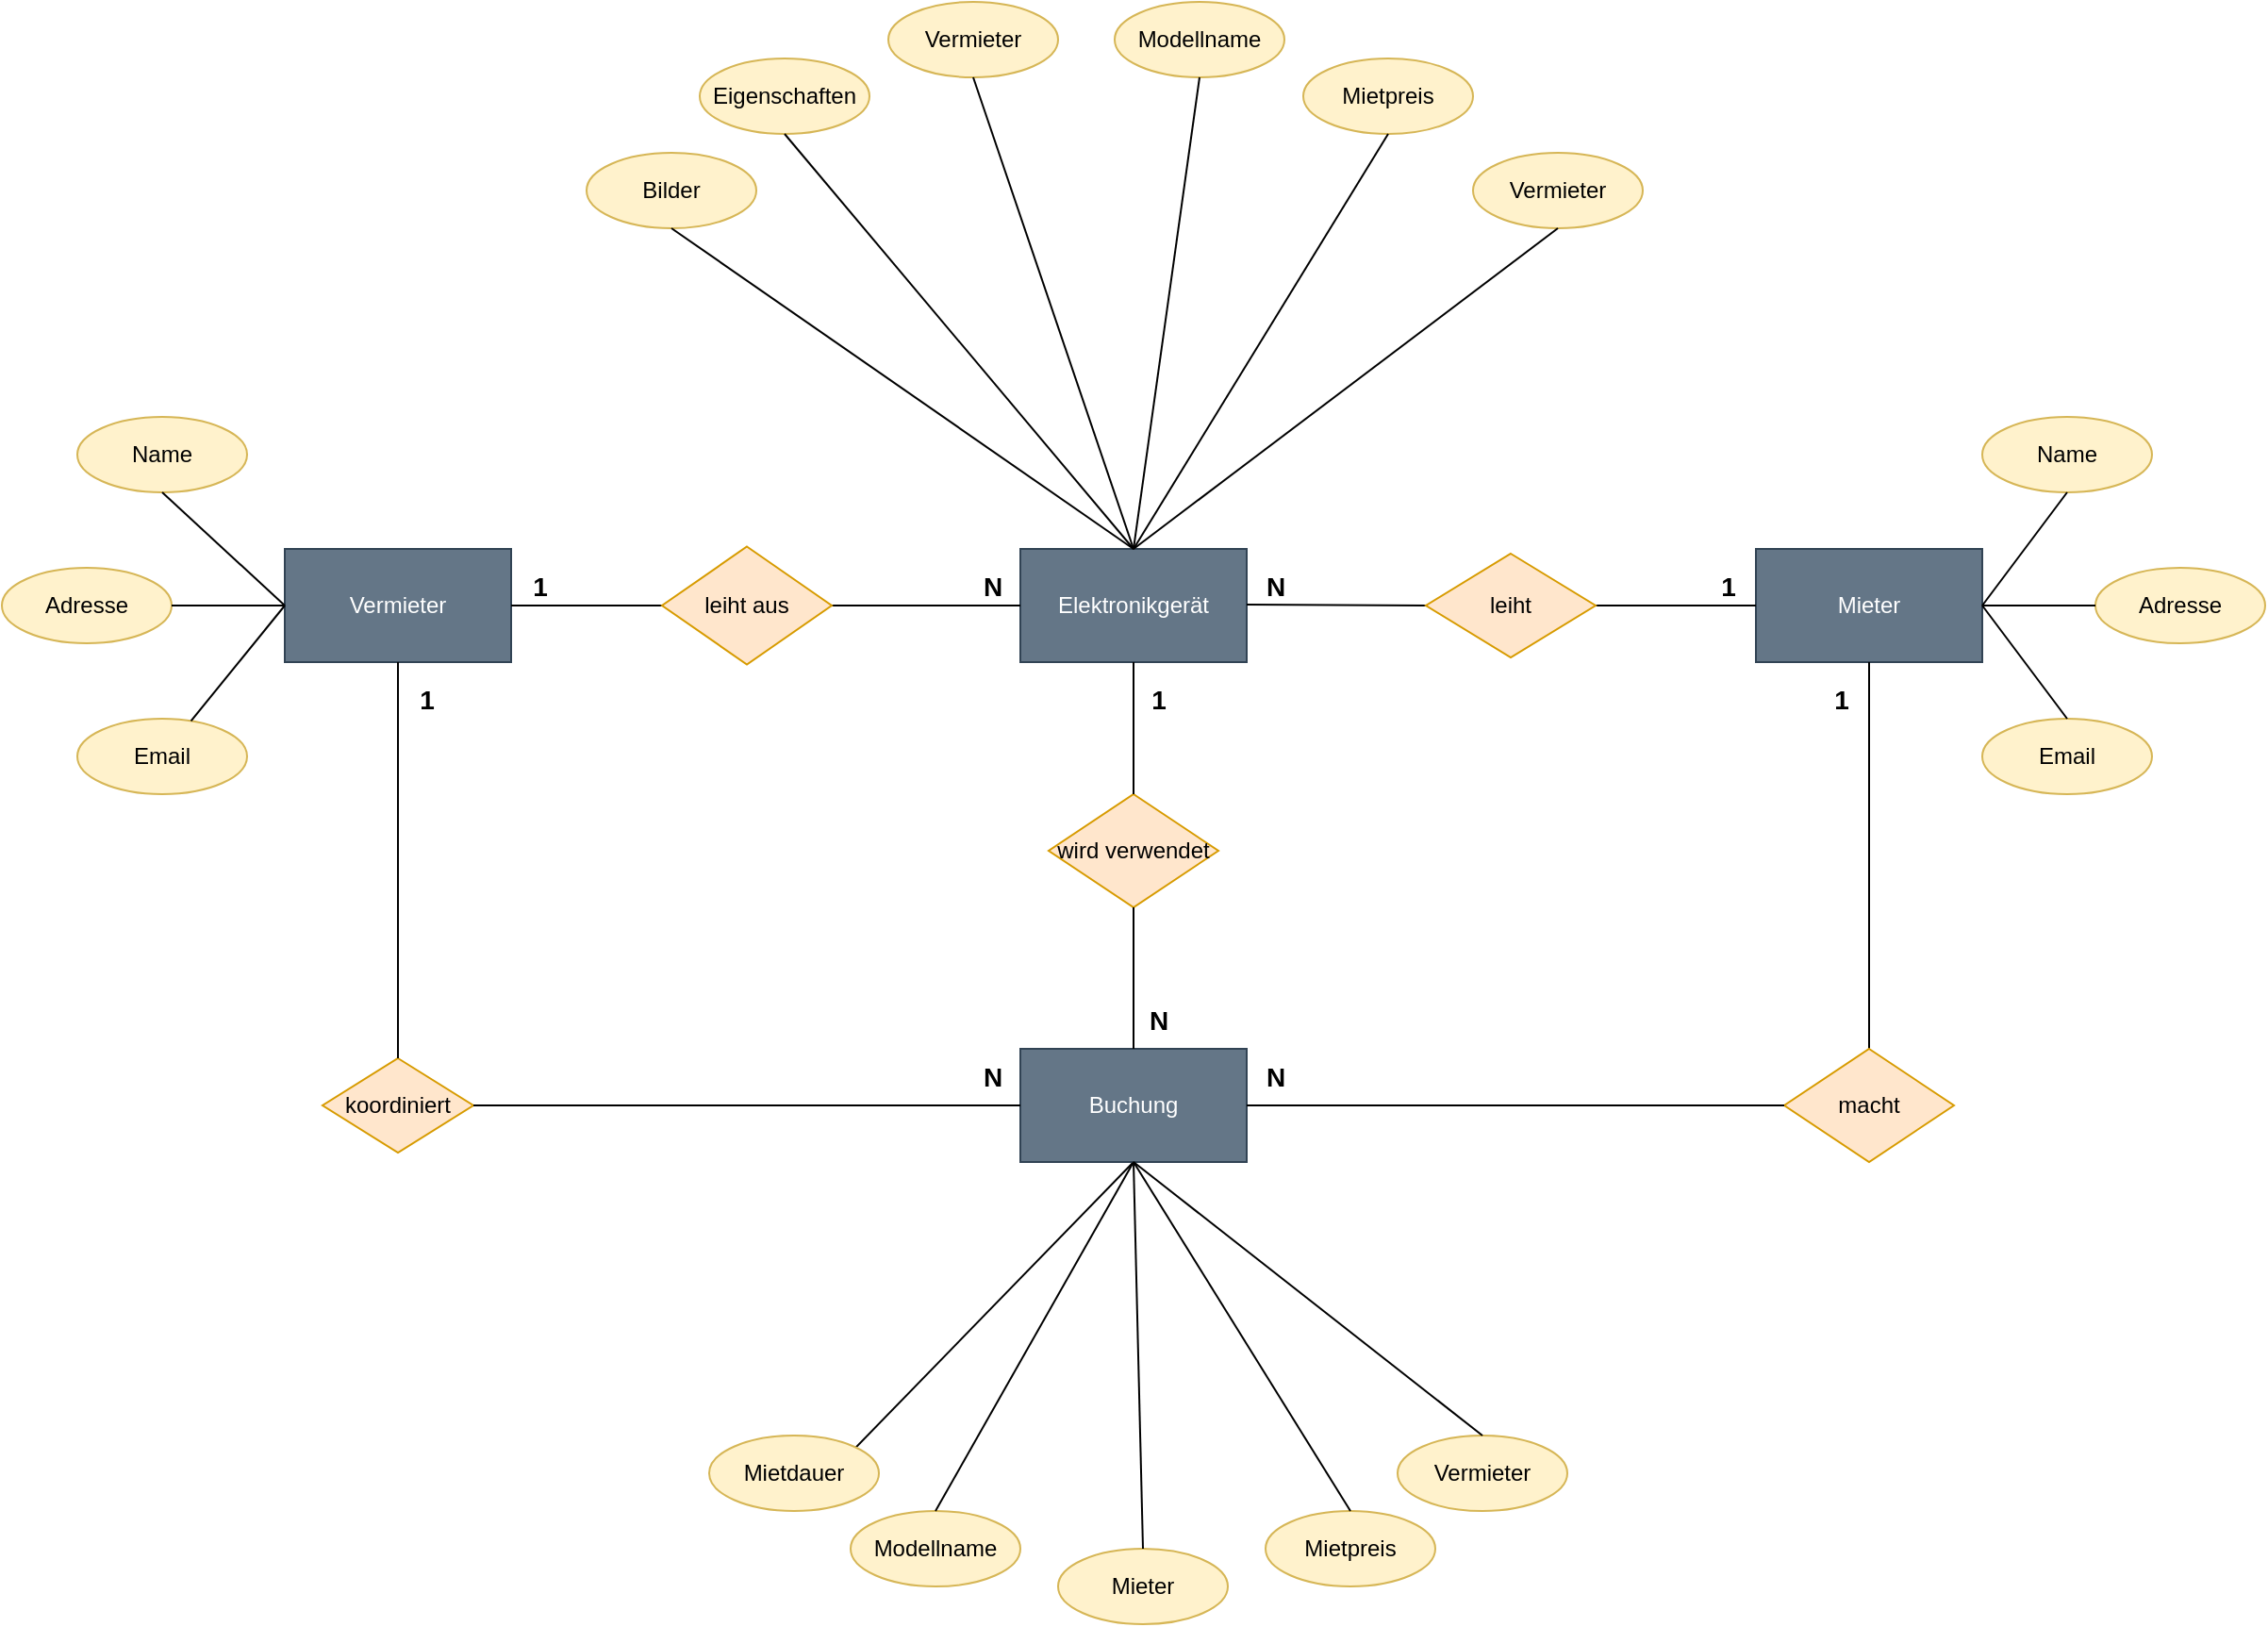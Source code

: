 <mxfile version="24.2.5" type="github">
  <diagram name="Seite-1" id="sf7AtgLrdprSRRGnxpYT">
    <mxGraphModel dx="2432" dy="878" grid="1" gridSize="10" guides="1" tooltips="1" connect="1" arrows="1" fold="1" page="1" pageScale="1" pageWidth="827" pageHeight="1169" math="0" shadow="0">
      <root>
        <mxCell id="0" />
        <mxCell id="1" parent="0" />
        <mxCell id="HqAzUA0z8fRsG4E1p8cJ-1" value="Vermieter" style="rounded=0;whiteSpace=wrap;html=1;fillColor=#647687;strokeColor=#314354;fontColor=#ffffff;" vertex="1" parent="1">
          <mxGeometry x="-50" y="320" width="120" height="60" as="geometry" />
        </mxCell>
        <mxCell id="HqAzUA0z8fRsG4E1p8cJ-2" value="Mieter" style="rounded=0;whiteSpace=wrap;html=1;fillColor=#647687;fontColor=#ffffff;strokeColor=#314354;" vertex="1" parent="1">
          <mxGeometry x="730" y="320" width="120" height="60" as="geometry" />
        </mxCell>
        <mxCell id="HqAzUA0z8fRsG4E1p8cJ-3" value="Elektronikgerät" style="rounded=0;whiteSpace=wrap;html=1;fillColor=#647687;fontColor=#ffffff;strokeColor=#314354;" vertex="1" parent="1">
          <mxGeometry x="340" y="320" width="120" height="60" as="geometry" />
        </mxCell>
        <mxCell id="HqAzUA0z8fRsG4E1p8cJ-5" value="" style="endArrow=none;html=1;rounded=0;exitX=1;exitY=0.5;exitDx=0;exitDy=0;entryX=0;entryY=0.5;entryDx=0;entryDy=0;entryPerimeter=0;" edge="1" parent="1" source="HqAzUA0z8fRsG4E1p8cJ-7" target="HqAzUA0z8fRsG4E1p8cJ-3">
          <mxGeometry width="50" height="50" relative="1" as="geometry">
            <mxPoint x="350" y="400" as="sourcePoint" />
            <mxPoint x="400" y="350" as="targetPoint" />
          </mxGeometry>
        </mxCell>
        <mxCell id="HqAzUA0z8fRsG4E1p8cJ-6" value="" style="endArrow=none;html=1;rounded=0;exitX=1;exitY=0.5;exitDx=0;exitDy=0;entryX=0;entryY=0.5;entryDx=0;entryDy=0;" edge="1" parent="1" source="HqAzUA0z8fRsG4E1p8cJ-9" target="HqAzUA0z8fRsG4E1p8cJ-2">
          <mxGeometry width="50" height="50" relative="1" as="geometry">
            <mxPoint x="460" y="349.5" as="sourcePoint" />
            <mxPoint x="640" y="349.5" as="targetPoint" />
          </mxGeometry>
        </mxCell>
        <mxCell id="HqAzUA0z8fRsG4E1p8cJ-8" value="" style="endArrow=none;html=1;rounded=0;exitX=1;exitY=0.5;exitDx=0;exitDy=0;entryX=0;entryY=0.5;entryDx=0;entryDy=0;entryPerimeter=0;" edge="1" parent="1" source="HqAzUA0z8fRsG4E1p8cJ-1" target="HqAzUA0z8fRsG4E1p8cJ-7">
          <mxGeometry width="50" height="50" relative="1" as="geometry">
            <mxPoint x="160" y="350" as="sourcePoint" />
            <mxPoint x="340" y="350" as="targetPoint" />
          </mxGeometry>
        </mxCell>
        <mxCell id="HqAzUA0z8fRsG4E1p8cJ-7" value="leiht aus" style="rhombus;whiteSpace=wrap;html=1;fillColor=#ffe6cc;strokeColor=#d79b00;" vertex="1" parent="1">
          <mxGeometry x="150" y="318.75" width="90" height="62.5" as="geometry" />
        </mxCell>
        <mxCell id="HqAzUA0z8fRsG4E1p8cJ-10" value="" style="endArrow=none;html=1;rounded=0;exitX=1;exitY=0.5;exitDx=0;exitDy=0;entryX=0;entryY=0.5;entryDx=0;entryDy=0;entryPerimeter=0;" edge="1" parent="1" target="HqAzUA0z8fRsG4E1p8cJ-9">
          <mxGeometry width="50" height="50" relative="1" as="geometry">
            <mxPoint x="460" y="349.5" as="sourcePoint" />
            <mxPoint x="640" y="349.5" as="targetPoint" />
          </mxGeometry>
        </mxCell>
        <mxCell id="HqAzUA0z8fRsG4E1p8cJ-9" value="leiht" style="rhombus;whiteSpace=wrap;html=1;fillColor=#ffe6cc;strokeColor=#d79b00;" vertex="1" parent="1">
          <mxGeometry x="555" y="322.5" width="90" height="55" as="geometry" />
        </mxCell>
        <mxCell id="HqAzUA0z8fRsG4E1p8cJ-11" value="Adresse" style="ellipse;whiteSpace=wrap;html=1;fillColor=#fff2cc;strokeColor=#d6b656;" vertex="1" parent="1">
          <mxGeometry x="-200" y="330" width="90" height="40" as="geometry" />
        </mxCell>
        <mxCell id="HqAzUA0z8fRsG4E1p8cJ-12" value="Name" style="ellipse;whiteSpace=wrap;html=1;fillColor=#fff2cc;strokeColor=#d6b656;" vertex="1" parent="1">
          <mxGeometry x="-160" y="250" width="90" height="40" as="geometry" />
        </mxCell>
        <mxCell id="HqAzUA0z8fRsG4E1p8cJ-13" value="Email" style="ellipse;whiteSpace=wrap;html=1;fillColor=#fff2cc;strokeColor=#d6b656;" vertex="1" parent="1">
          <mxGeometry x="-160" y="410" width="90" height="40" as="geometry" />
        </mxCell>
        <mxCell id="HqAzUA0z8fRsG4E1p8cJ-14" value="" style="endArrow=none;html=1;rounded=0;exitX=0.5;exitY=1;exitDx=0;exitDy=0;entryX=0;entryY=0.5;entryDx=0;entryDy=0;" edge="1" parent="1" source="HqAzUA0z8fRsG4E1p8cJ-12" target="HqAzUA0z8fRsG4E1p8cJ-1">
          <mxGeometry width="50" height="50" relative="1" as="geometry">
            <mxPoint x="-70" y="280" as="sourcePoint" />
            <mxPoint x="20" y="280" as="targetPoint" />
          </mxGeometry>
        </mxCell>
        <mxCell id="HqAzUA0z8fRsG4E1p8cJ-16" value="" style="endArrow=none;html=1;rounded=0;exitX=0;exitY=0.5;exitDx=0;exitDy=0;entryX=1;entryY=0.5;entryDx=0;entryDy=0;" edge="1" parent="1" source="HqAzUA0z8fRsG4E1p8cJ-1" target="HqAzUA0z8fRsG4E1p8cJ-11">
          <mxGeometry width="50" height="50" relative="1" as="geometry">
            <mxPoint x="-100" y="300" as="sourcePoint" />
            <mxPoint x="-40" y="360" as="targetPoint" />
          </mxGeometry>
        </mxCell>
        <mxCell id="HqAzUA0z8fRsG4E1p8cJ-17" value="" style="endArrow=none;html=1;rounded=0;exitX=0;exitY=0.5;exitDx=0;exitDy=0;" edge="1" parent="1" source="HqAzUA0z8fRsG4E1p8cJ-1" target="HqAzUA0z8fRsG4E1p8cJ-13">
          <mxGeometry width="50" height="50" relative="1" as="geometry">
            <mxPoint x="-40" y="360" as="sourcePoint" />
            <mxPoint x="-100" y="360" as="targetPoint" />
          </mxGeometry>
        </mxCell>
        <mxCell id="HqAzUA0z8fRsG4E1p8cJ-18" value="Mietpreis" style="ellipse;whiteSpace=wrap;html=1;fillColor=#fff2cc;strokeColor=#d6b656;" vertex="1" parent="1">
          <mxGeometry x="490" y="60" width="90" height="40" as="geometry" />
        </mxCell>
        <mxCell id="HqAzUA0z8fRsG4E1p8cJ-19" value="" style="endArrow=none;html=1;rounded=0;exitX=0.5;exitY=0;exitDx=0;exitDy=0;entryX=0.5;entryY=1;entryDx=0;entryDy=0;" edge="1" parent="1" source="HqAzUA0z8fRsG4E1p8cJ-3" target="HqAzUA0z8fRsG4E1p8cJ-18">
          <mxGeometry width="50" height="50" relative="1" as="geometry">
            <mxPoint x="444" y="220" as="sourcePoint" />
            <mxPoint x="384" y="220" as="targetPoint" />
          </mxGeometry>
        </mxCell>
        <mxCell id="HqAzUA0z8fRsG4E1p8cJ-20" value="" style="endArrow=none;html=1;rounded=0;exitX=0.5;exitY=1;exitDx=0;exitDy=0;entryX=0.5;entryY=1;entryDx=0;entryDy=0;" edge="1" parent="1" source="HqAzUA0z8fRsG4E1p8cJ-32" target="HqAzUA0z8fRsG4E1p8cJ-21">
          <mxGeometry width="50" height="50" relative="1" as="geometry">
            <mxPoint x="470" y="280" as="sourcePoint" />
            <mxPoint x="530" y="130" as="targetPoint" />
          </mxGeometry>
        </mxCell>
        <mxCell id="HqAzUA0z8fRsG4E1p8cJ-21" value="Mietdauer" style="ellipse;whiteSpace=wrap;html=1;fillColor=#fff2cc;strokeColor=#d6b656;" vertex="1" parent="1">
          <mxGeometry x="175" y="790" width="90" height="40" as="geometry" />
        </mxCell>
        <mxCell id="HqAzUA0z8fRsG4E1p8cJ-23" value="Modellname" style="ellipse;whiteSpace=wrap;html=1;fillColor=#fff2cc;strokeColor=#d6b656;" vertex="1" parent="1">
          <mxGeometry x="390" y="30" width="90" height="40" as="geometry" />
        </mxCell>
        <mxCell id="HqAzUA0z8fRsG4E1p8cJ-24" value="Vermieter" style="ellipse;whiteSpace=wrap;html=1;fillColor=#fff2cc;strokeColor=#d6b656;" vertex="1" parent="1">
          <mxGeometry x="270" y="30" width="90" height="40" as="geometry" />
        </mxCell>
        <mxCell id="HqAzUA0z8fRsG4E1p8cJ-25" value="Vermieter" style="ellipse;whiteSpace=wrap;html=1;fillColor=#fff2cc;strokeColor=#d6b656;" vertex="1" parent="1">
          <mxGeometry x="580" y="110" width="90" height="40" as="geometry" />
        </mxCell>
        <mxCell id="HqAzUA0z8fRsG4E1p8cJ-26" value="" style="endArrow=none;html=1;rounded=0;entryX=0.5;entryY=1;entryDx=0;entryDy=0;exitX=0.5;exitY=0;exitDx=0;exitDy=0;" edge="1" parent="1" source="HqAzUA0z8fRsG4E1p8cJ-3" target="HqAzUA0z8fRsG4E1p8cJ-23">
          <mxGeometry width="50" height="50" relative="1" as="geometry">
            <mxPoint x="310" y="290" as="sourcePoint" />
            <mxPoint x="410" y="100" as="targetPoint" />
          </mxGeometry>
        </mxCell>
        <mxCell id="HqAzUA0z8fRsG4E1p8cJ-27" value="" style="endArrow=none;html=1;rounded=0;entryX=0.5;entryY=1;entryDx=0;entryDy=0;exitX=0.5;exitY=0;exitDx=0;exitDy=0;" edge="1" parent="1" source="HqAzUA0z8fRsG4E1p8cJ-3" target="HqAzUA0z8fRsG4E1p8cJ-24">
          <mxGeometry width="50" height="50" relative="1" as="geometry">
            <mxPoint x="410" y="330" as="sourcePoint" />
            <mxPoint x="320" y="130" as="targetPoint" />
          </mxGeometry>
        </mxCell>
        <mxCell id="HqAzUA0z8fRsG4E1p8cJ-28" value="" style="endArrow=none;html=1;rounded=0;exitX=0.5;exitY=0;exitDx=0;exitDy=0;entryX=0.5;entryY=1;entryDx=0;entryDy=0;" edge="1" parent="1" source="HqAzUA0z8fRsG4E1p8cJ-3" target="HqAzUA0z8fRsG4E1p8cJ-25">
          <mxGeometry width="50" height="50" relative="1" as="geometry">
            <mxPoint x="410" y="330" as="sourcePoint" />
            <mxPoint x="495" y="130" as="targetPoint" />
          </mxGeometry>
        </mxCell>
        <mxCell id="HqAzUA0z8fRsG4E1p8cJ-30" value="Eigenschaften" style="ellipse;whiteSpace=wrap;html=1;fillColor=#fff2cc;strokeColor=#d6b656;" vertex="1" parent="1">
          <mxGeometry x="170" y="60" width="90" height="40" as="geometry" />
        </mxCell>
        <mxCell id="HqAzUA0z8fRsG4E1p8cJ-31" value="" style="endArrow=none;html=1;rounded=0;entryX=0.5;entryY=1;entryDx=0;entryDy=0;" edge="1" parent="1" target="HqAzUA0z8fRsG4E1p8cJ-30">
          <mxGeometry width="50" height="50" relative="1" as="geometry">
            <mxPoint x="400" y="320" as="sourcePoint" />
            <mxPoint x="255" y="130" as="targetPoint" />
          </mxGeometry>
        </mxCell>
        <mxCell id="HqAzUA0z8fRsG4E1p8cJ-32" value="Buchung" style="rounded=0;whiteSpace=wrap;html=1;fillColor=#647687;strokeColor=#314354;fontColor=#ffffff;" vertex="1" parent="1">
          <mxGeometry x="340" y="585" width="120" height="60" as="geometry" />
        </mxCell>
        <mxCell id="HqAzUA0z8fRsG4E1p8cJ-33" value="koordiniert" style="rhombus;whiteSpace=wrap;html=1;fillColor=#ffe6cc;strokeColor=#d79b00;" vertex="1" parent="1">
          <mxGeometry x="-30" y="590" width="80" height="50" as="geometry" />
        </mxCell>
        <mxCell id="HqAzUA0z8fRsG4E1p8cJ-34" value="wird verwendet" style="rhombus;whiteSpace=wrap;html=1;fillColor=#ffe6cc;strokeColor=#d79b00;" vertex="1" parent="1">
          <mxGeometry x="355" y="450" width="90" height="60" as="geometry" />
        </mxCell>
        <mxCell id="HqAzUA0z8fRsG4E1p8cJ-35" value="" style="endArrow=none;html=1;rounded=0;entryX=0.5;entryY=1;entryDx=0;entryDy=0;exitX=0.5;exitY=0;exitDx=0;exitDy=0;" edge="1" parent="1" source="HqAzUA0z8fRsG4E1p8cJ-34" target="HqAzUA0z8fRsG4E1p8cJ-3">
          <mxGeometry width="50" height="50" relative="1" as="geometry">
            <mxPoint x="400" y="490" as="sourcePoint" />
            <mxPoint x="450" y="400" as="targetPoint" />
          </mxGeometry>
        </mxCell>
        <mxCell id="HqAzUA0z8fRsG4E1p8cJ-36" value="" style="endArrow=none;html=1;rounded=0;entryX=0.5;entryY=1;entryDx=0;entryDy=0;exitX=0.5;exitY=0;exitDx=0;exitDy=0;" edge="1" parent="1" source="HqAzUA0z8fRsG4E1p8cJ-32" target="HqAzUA0z8fRsG4E1p8cJ-34">
          <mxGeometry width="50" height="50" relative="1" as="geometry">
            <mxPoint x="399.5" y="580" as="sourcePoint" />
            <mxPoint x="399.5" y="500" as="targetPoint" />
          </mxGeometry>
        </mxCell>
        <mxCell id="HqAzUA0z8fRsG4E1p8cJ-37" value="" style="endArrow=none;html=1;rounded=0;entryX=0.5;entryY=1;entryDx=0;entryDy=0;exitX=0.5;exitY=0;exitDx=0;exitDy=0;" edge="1" parent="1" source="HqAzUA0z8fRsG4E1p8cJ-33" target="HqAzUA0z8fRsG4E1p8cJ-1">
          <mxGeometry width="50" height="50" relative="1" as="geometry">
            <mxPoint x="9.5" y="515" as="sourcePoint" />
            <mxPoint x="9.5" y="445" as="targetPoint" />
          </mxGeometry>
        </mxCell>
        <mxCell id="HqAzUA0z8fRsG4E1p8cJ-38" value="" style="endArrow=none;html=1;rounded=0;exitX=1;exitY=0.5;exitDx=0;exitDy=0;entryX=0;entryY=0.5;entryDx=0;entryDy=0;" edge="1" parent="1" source="HqAzUA0z8fRsG4E1p8cJ-33" target="HqAzUA0z8fRsG4E1p8cJ-32">
          <mxGeometry width="50" height="50" relative="1" as="geometry">
            <mxPoint x="90" y="614.5" as="sourcePoint" />
            <mxPoint x="180" y="615.5" as="targetPoint" />
          </mxGeometry>
        </mxCell>
        <mxCell id="HqAzUA0z8fRsG4E1p8cJ-39" value="" style="endArrow=none;html=1;rounded=0;entryX=0.5;entryY=1;entryDx=0;entryDy=0;exitX=0.5;exitY=0;exitDx=0;exitDy=0;" edge="1" parent="1" source="HqAzUA0z8fRsG4E1p8cJ-40" target="HqAzUA0z8fRsG4E1p8cJ-2">
          <mxGeometry width="50" height="50" relative="1" as="geometry">
            <mxPoint x="670" y="452.5" as="sourcePoint" />
            <mxPoint x="670" y="382.5" as="targetPoint" />
          </mxGeometry>
        </mxCell>
        <mxCell id="HqAzUA0z8fRsG4E1p8cJ-40" value="macht" style="rhombus;whiteSpace=wrap;html=1;fillColor=#ffe6cc;strokeColor=#d79b00;" vertex="1" parent="1">
          <mxGeometry x="745" y="585" width="90" height="60" as="geometry" />
        </mxCell>
        <mxCell id="HqAzUA0z8fRsG4E1p8cJ-42" value="" style="endArrow=none;html=1;rounded=0;exitX=1;exitY=0.5;exitDx=0;exitDy=0;entryX=0;entryY=0.5;entryDx=0;entryDy=0;" edge="1" parent="1" source="HqAzUA0z8fRsG4E1p8cJ-32" target="HqAzUA0z8fRsG4E1p8cJ-40">
          <mxGeometry width="50" height="50" relative="1" as="geometry">
            <mxPoint x="60" y="625" as="sourcePoint" />
            <mxPoint x="350" y="625" as="targetPoint" />
          </mxGeometry>
        </mxCell>
        <mxCell id="HqAzUA0z8fRsG4E1p8cJ-43" value="Bilder" style="ellipse;whiteSpace=wrap;html=1;fillColor=#fff2cc;strokeColor=#d6b656;" vertex="1" parent="1">
          <mxGeometry x="110" y="110" width="90" height="40" as="geometry" />
        </mxCell>
        <mxCell id="HqAzUA0z8fRsG4E1p8cJ-44" value="" style="endArrow=none;html=1;rounded=0;entryX=0.5;entryY=1;entryDx=0;entryDy=0;exitX=0.5;exitY=0;exitDx=0;exitDy=0;" edge="1" parent="1" source="HqAzUA0z8fRsG4E1p8cJ-3" target="HqAzUA0z8fRsG4E1p8cJ-43">
          <mxGeometry width="50" height="50" relative="1" as="geometry">
            <mxPoint x="410" y="330" as="sourcePoint" />
            <mxPoint x="195" y="130" as="targetPoint" />
          </mxGeometry>
        </mxCell>
        <mxCell id="HqAzUA0z8fRsG4E1p8cJ-45" value="Mieter" style="ellipse;whiteSpace=wrap;html=1;fillColor=#fff2cc;strokeColor=#d6b656;" vertex="1" parent="1">
          <mxGeometry x="360" y="850" width="90" height="40" as="geometry" />
        </mxCell>
        <mxCell id="HqAzUA0z8fRsG4E1p8cJ-46" value="" style="endArrow=none;html=1;rounded=0;entryX=0.5;entryY=1;entryDx=0;entryDy=0;exitX=0.5;exitY=0;exitDx=0;exitDy=0;" edge="1" parent="1" source="HqAzUA0z8fRsG4E1p8cJ-45" target="HqAzUA0z8fRsG4E1p8cJ-32">
          <mxGeometry width="50" height="50" relative="1" as="geometry">
            <mxPoint x="438" y="930" as="sourcePoint" />
            <mxPoint x="413" y="690" as="targetPoint" />
          </mxGeometry>
        </mxCell>
        <mxCell id="HqAzUA0z8fRsG4E1p8cJ-47" value="Vermieter" style="ellipse;whiteSpace=wrap;html=1;fillColor=#fff2cc;strokeColor=#d6b656;" vertex="1" parent="1">
          <mxGeometry x="540" y="790" width="90" height="40" as="geometry" />
        </mxCell>
        <mxCell id="HqAzUA0z8fRsG4E1p8cJ-48" value="" style="endArrow=none;html=1;rounded=0;entryX=0.5;entryY=1;entryDx=0;entryDy=0;exitX=0.5;exitY=0;exitDx=0;exitDy=0;" edge="1" parent="1" source="HqAzUA0z8fRsG4E1p8cJ-47" target="HqAzUA0z8fRsG4E1p8cJ-32">
          <mxGeometry width="50" height="50" relative="1" as="geometry">
            <mxPoint x="410" y="840" as="sourcePoint" />
            <mxPoint x="410" y="655" as="targetPoint" />
          </mxGeometry>
        </mxCell>
        <mxCell id="HqAzUA0z8fRsG4E1p8cJ-49" value="Modellname" style="ellipse;whiteSpace=wrap;html=1;fillColor=#fff2cc;strokeColor=#d6b656;" vertex="1" parent="1">
          <mxGeometry x="250" y="830" width="90" height="40" as="geometry" />
        </mxCell>
        <mxCell id="HqAzUA0z8fRsG4E1p8cJ-50" value="" style="endArrow=none;html=1;rounded=0;entryX=0.5;entryY=1;entryDx=0;entryDy=0;exitX=0.5;exitY=0;exitDx=0;exitDy=0;" edge="1" parent="1" source="HqAzUA0z8fRsG4E1p8cJ-49" target="HqAzUA0z8fRsG4E1p8cJ-32">
          <mxGeometry width="50" height="50" relative="1" as="geometry">
            <mxPoint x="360" y="840" as="sourcePoint" />
            <mxPoint x="360" y="655" as="targetPoint" />
          </mxGeometry>
        </mxCell>
        <mxCell id="HqAzUA0z8fRsG4E1p8cJ-51" value="Mietpreis" style="ellipse;whiteSpace=wrap;html=1;fillColor=#fff2cc;strokeColor=#d6b656;" vertex="1" parent="1">
          <mxGeometry x="470" y="830" width="90" height="40" as="geometry" />
        </mxCell>
        <mxCell id="HqAzUA0z8fRsG4E1p8cJ-52" value="" style="endArrow=none;html=1;rounded=0;entryX=0.5;entryY=1;entryDx=0;entryDy=0;exitX=0.5;exitY=0;exitDx=0;exitDy=0;" edge="1" parent="1" source="HqAzUA0z8fRsG4E1p8cJ-51" target="HqAzUA0z8fRsG4E1p8cJ-32">
          <mxGeometry width="50" height="50" relative="1" as="geometry">
            <mxPoint x="415" y="860" as="sourcePoint" />
            <mxPoint x="410" y="655" as="targetPoint" />
          </mxGeometry>
        </mxCell>
        <mxCell id="HqAzUA0z8fRsG4E1p8cJ-54" value="Name" style="ellipse;whiteSpace=wrap;html=1;fillColor=#fff2cc;strokeColor=#d6b656;" vertex="1" parent="1">
          <mxGeometry x="850" y="250" width="90" height="40" as="geometry" />
        </mxCell>
        <mxCell id="HqAzUA0z8fRsG4E1p8cJ-55" value="Adresse" style="ellipse;whiteSpace=wrap;html=1;fillColor=#fff2cc;strokeColor=#d6b656;" vertex="1" parent="1">
          <mxGeometry x="910" y="330" width="90" height="40" as="geometry" />
        </mxCell>
        <mxCell id="HqAzUA0z8fRsG4E1p8cJ-56" value="Email" style="ellipse;whiteSpace=wrap;html=1;fillColor=#fff2cc;strokeColor=#d6b656;" vertex="1" parent="1">
          <mxGeometry x="850" y="410" width="90" height="40" as="geometry" />
        </mxCell>
        <mxCell id="HqAzUA0z8fRsG4E1p8cJ-57" value="" style="endArrow=none;html=1;rounded=0;exitX=1;exitY=0.5;exitDx=0;exitDy=0;entryX=0;entryY=0.5;entryDx=0;entryDy=0;" edge="1" parent="1" source="HqAzUA0z8fRsG4E1p8cJ-2" target="HqAzUA0z8fRsG4E1p8cJ-55">
          <mxGeometry width="50" height="50" relative="1" as="geometry">
            <mxPoint x="890" y="330" as="sourcePoint" />
            <mxPoint x="900" y="380" as="targetPoint" />
          </mxGeometry>
        </mxCell>
        <mxCell id="HqAzUA0z8fRsG4E1p8cJ-58" value="" style="endArrow=none;html=1;rounded=0;exitX=1;exitY=0.5;exitDx=0;exitDy=0;entryX=0.5;entryY=1;entryDx=0;entryDy=0;" edge="1" parent="1" source="HqAzUA0z8fRsG4E1p8cJ-2" target="HqAzUA0z8fRsG4E1p8cJ-54">
          <mxGeometry width="50" height="50" relative="1" as="geometry">
            <mxPoint x="860" y="360" as="sourcePoint" />
            <mxPoint x="920" y="360" as="targetPoint" />
          </mxGeometry>
        </mxCell>
        <mxCell id="HqAzUA0z8fRsG4E1p8cJ-59" value="" style="endArrow=none;html=1;rounded=0;exitX=1;exitY=0.5;exitDx=0;exitDy=0;entryX=0.5;entryY=0;entryDx=0;entryDy=0;" edge="1" parent="1" source="HqAzUA0z8fRsG4E1p8cJ-2" target="HqAzUA0z8fRsG4E1p8cJ-56">
          <mxGeometry width="50" height="50" relative="1" as="geometry">
            <mxPoint x="860" y="360" as="sourcePoint" />
            <mxPoint x="920" y="360" as="targetPoint" />
          </mxGeometry>
        </mxCell>
        <mxCell id="HqAzUA0z8fRsG4E1p8cJ-60" value="&lt;p style=&quot;line-height: 140%;&quot;&gt;&lt;font style=&quot;font-size: 14px;&quot;&gt;&lt;b&gt;1&lt;/b&gt;&lt;/font&gt;&lt;/p&gt;" style="text;html=1;align=center;verticalAlign=middle;resizable=0;points=[];autosize=1;strokeColor=none;fillColor=none;glass=0;shadow=0;" vertex="1" parent="1">
          <mxGeometry x="70" y="310" width="30" height="60" as="geometry" />
        </mxCell>
        <mxCell id="HqAzUA0z8fRsG4E1p8cJ-61" value="&lt;p style=&quot;line-height: 140%;&quot;&gt;&lt;font style=&quot;font-size: 14px;&quot;&gt;&lt;b&gt;1&lt;/b&gt;&lt;/font&gt;&lt;/p&gt;" style="text;html=1;align=center;verticalAlign=middle;resizable=0;points=[];autosize=1;strokeColor=none;fillColor=none;glass=0;shadow=0;" vertex="1" parent="1">
          <mxGeometry x="700" y="310" width="30" height="60" as="geometry" />
        </mxCell>
        <mxCell id="HqAzUA0z8fRsG4E1p8cJ-62" value="&lt;p style=&quot;line-height: 140%;&quot;&gt;&lt;font style=&quot;font-size: 14px;&quot;&gt;&lt;b&gt;1&lt;/b&gt;&lt;/font&gt;&lt;/p&gt;" style="text;html=1;align=center;verticalAlign=middle;resizable=0;points=[];autosize=1;strokeColor=none;fillColor=none;glass=0;shadow=0;" vertex="1" parent="1">
          <mxGeometry x="760" y="370" width="30" height="60" as="geometry" />
        </mxCell>
        <mxCell id="HqAzUA0z8fRsG4E1p8cJ-63" value="&lt;p style=&quot;line-height: 140%;&quot;&gt;&lt;font style=&quot;font-size: 14px;&quot;&gt;&lt;b&gt;N&lt;/b&gt;&lt;/font&gt;&lt;/p&gt;" style="text;html=1;align=center;verticalAlign=middle;resizable=0;points=[];autosize=1;strokeColor=none;fillColor=none;glass=0;shadow=0;" vertex="1" parent="1">
          <mxGeometry x="310" y="310" width="30" height="60" as="geometry" />
        </mxCell>
        <mxCell id="HqAzUA0z8fRsG4E1p8cJ-64" value="&lt;p style=&quot;line-height: 140%;&quot;&gt;&lt;font style=&quot;font-size: 14px;&quot;&gt;&lt;b&gt;N&lt;/b&gt;&lt;/font&gt;&lt;/p&gt;" style="text;html=1;align=center;verticalAlign=middle;resizable=0;points=[];autosize=1;strokeColor=none;fillColor=none;glass=0;shadow=0;" vertex="1" parent="1">
          <mxGeometry x="460" y="310" width="30" height="60" as="geometry" />
        </mxCell>
        <mxCell id="HqAzUA0z8fRsG4E1p8cJ-65" value="&lt;p style=&quot;line-height: 140%;&quot;&gt;&lt;font style=&quot;font-size: 14px;&quot;&gt;&lt;b&gt;N&lt;/b&gt;&lt;/font&gt;&lt;/p&gt;" style="text;html=1;align=center;verticalAlign=middle;resizable=0;points=[];autosize=1;strokeColor=none;fillColor=none;glass=0;shadow=0;" vertex="1" parent="1">
          <mxGeometry x="460" y="570" width="30" height="60" as="geometry" />
        </mxCell>
        <mxCell id="HqAzUA0z8fRsG4E1p8cJ-66" value="&lt;p style=&quot;line-height: 140%;&quot;&gt;&lt;font style=&quot;font-size: 14px;&quot;&gt;&lt;b&gt;1&lt;/b&gt;&lt;/font&gt;&lt;/p&gt;" style="text;html=1;align=center;verticalAlign=middle;resizable=0;points=[];autosize=1;strokeColor=none;fillColor=none;glass=0;shadow=0;" vertex="1" parent="1">
          <mxGeometry x="10" y="370" width="30" height="60" as="geometry" />
        </mxCell>
        <mxCell id="HqAzUA0z8fRsG4E1p8cJ-67" value="&lt;p style=&quot;line-height: 140%;&quot;&gt;&lt;font style=&quot;font-size: 14px;&quot;&gt;&lt;b&gt;N&lt;/b&gt;&lt;/font&gt;&lt;/p&gt;" style="text;html=1;align=center;verticalAlign=middle;resizable=0;points=[];autosize=1;strokeColor=none;fillColor=none;glass=0;shadow=0;" vertex="1" parent="1">
          <mxGeometry x="310" y="570" width="30" height="60" as="geometry" />
        </mxCell>
        <mxCell id="HqAzUA0z8fRsG4E1p8cJ-68" value="&lt;p style=&quot;line-height: 140%;&quot;&gt;&lt;font style=&quot;font-size: 14px;&quot;&gt;&lt;b&gt;1&lt;/b&gt;&lt;/font&gt;&lt;/p&gt;" style="text;html=1;align=center;verticalAlign=middle;resizable=0;points=[];autosize=1;strokeColor=none;fillColor=none;glass=0;shadow=0;" vertex="1" parent="1">
          <mxGeometry x="398" y="370" width="30" height="60" as="geometry" />
        </mxCell>
        <mxCell id="HqAzUA0z8fRsG4E1p8cJ-69" value="&lt;p style=&quot;line-height: 140%;&quot;&gt;&lt;font style=&quot;font-size: 14px;&quot;&gt;&lt;b&gt;N&lt;/b&gt;&lt;/font&gt;&lt;/p&gt;" style="text;html=1;align=center;verticalAlign=middle;resizable=0;points=[];autosize=1;strokeColor=none;fillColor=none;glass=0;shadow=0;" vertex="1" parent="1">
          <mxGeometry x="398" y="540" width="30" height="60" as="geometry" />
        </mxCell>
      </root>
    </mxGraphModel>
  </diagram>
</mxfile>
